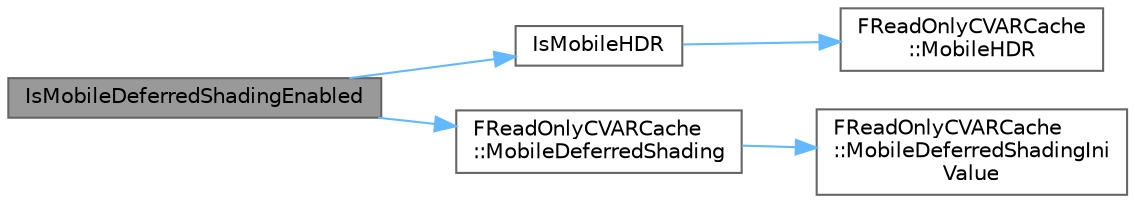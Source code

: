 digraph "IsMobileDeferredShadingEnabled"
{
 // INTERACTIVE_SVG=YES
 // LATEX_PDF_SIZE
  bgcolor="transparent";
  edge [fontname=Helvetica,fontsize=10,labelfontname=Helvetica,labelfontsize=10];
  node [fontname=Helvetica,fontsize=10,shape=box,height=0.2,width=0.4];
  rankdir="LR";
  Node1 [id="Node000001",label="IsMobileDeferredShadingEnabled",height=0.2,width=0.4,color="gray40", fillcolor="grey60", style="filled", fontcolor="black",tooltip=" "];
  Node1 -> Node2 [id="edge1_Node000001_Node000002",color="steelblue1",style="solid",tooltip=" "];
  Node2 [id="Node000002",label="IsMobileHDR",height=0.2,width=0.4,color="grey40", fillcolor="white", style="filled",URL="$d7/d1b/RenderUtils_8h.html#a209e8275cbfc1627fb11ae5ff788f423",tooltip="True if HDR is enabled for the mobile renderer."];
  Node2 -> Node3 [id="edge2_Node000002_Node000003",color="steelblue1",style="solid",tooltip=" "];
  Node3 [id="Node000003",label="FReadOnlyCVARCache\l::MobileHDR",height=0.2,width=0.4,color="grey40", fillcolor="white", style="filled",URL="$db/d33/structFReadOnlyCVARCache.html#aedd6f869607361994fc11ca0a31efd51",tooltip=" "];
  Node1 -> Node4 [id="edge3_Node000001_Node000004",color="steelblue1",style="solid",tooltip=" "];
  Node4 [id="Node000004",label="FReadOnlyCVARCache\l::MobileDeferredShading",height=0.2,width=0.4,color="grey40", fillcolor="white", style="filled",URL="$db/d33/structFReadOnlyCVARCache.html#a0364429cec3102768308db6eeb434e50",tooltip=" "];
  Node4 -> Node5 [id="edge4_Node000004_Node000005",color="steelblue1",style="solid",tooltip=" "];
  Node5 [id="Node000005",label="FReadOnlyCVARCache\l::MobileDeferredShadingIni\lValue",height=0.2,width=0.4,color="grey40", fillcolor="white", style="filled",URL="$db/d33/structFReadOnlyCVARCache.html#ac11d3a8c299e3f476540a903eb16dd38",tooltip=" "];
}
